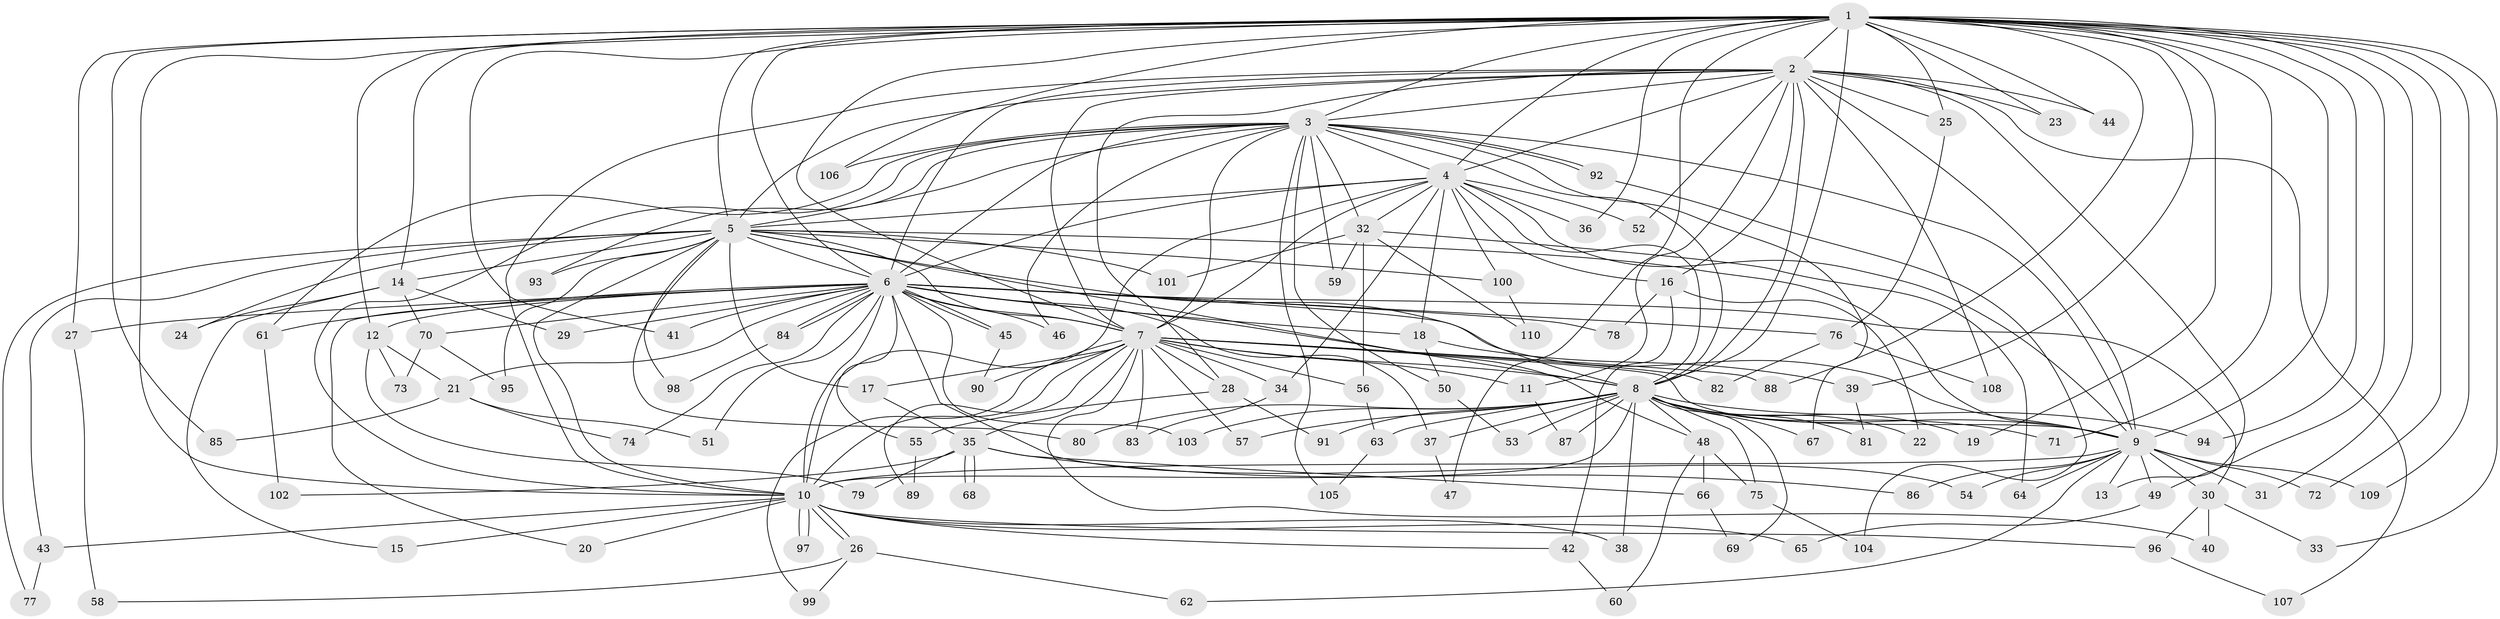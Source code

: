 // coarse degree distribution, {2: 0.32727272727272727, 17: 0.01818181818181818, 5: 0.10909090909090909, 15: 0.03636363636363636, 16: 0.01818181818181818, 3: 0.23636363636363636, 24: 0.01818181818181818, 6: 0.01818181818181818, 14: 0.01818181818181818, 19: 0.01818181818181818, 4: 0.07272727272727272, 18: 0.01818181818181818, 22: 0.01818181818181818, 1: 0.03636363636363636, 7: 0.01818181818181818, 20: 0.01818181818181818}
// Generated by graph-tools (version 1.1) at 2025/36/03/04/25 23:36:35]
// undirected, 110 vertices, 245 edges
graph export_dot {
  node [color=gray90,style=filled];
  1;
  2;
  3;
  4;
  5;
  6;
  7;
  8;
  9;
  10;
  11;
  12;
  13;
  14;
  15;
  16;
  17;
  18;
  19;
  20;
  21;
  22;
  23;
  24;
  25;
  26;
  27;
  28;
  29;
  30;
  31;
  32;
  33;
  34;
  35;
  36;
  37;
  38;
  39;
  40;
  41;
  42;
  43;
  44;
  45;
  46;
  47;
  48;
  49;
  50;
  51;
  52;
  53;
  54;
  55;
  56;
  57;
  58;
  59;
  60;
  61;
  62;
  63;
  64;
  65;
  66;
  67;
  68;
  69;
  70;
  71;
  72;
  73;
  74;
  75;
  76;
  77;
  78;
  79;
  80;
  81;
  82;
  83;
  84;
  85;
  86;
  87;
  88;
  89;
  90;
  91;
  92;
  93;
  94;
  95;
  96;
  97;
  98;
  99;
  100;
  101;
  102;
  103;
  104;
  105;
  106;
  107;
  108;
  109;
  110;
  1 -- 2;
  1 -- 3;
  1 -- 4;
  1 -- 5;
  1 -- 6;
  1 -- 7;
  1 -- 8;
  1 -- 9;
  1 -- 10;
  1 -- 12;
  1 -- 14;
  1 -- 19;
  1 -- 23;
  1 -- 25;
  1 -- 27;
  1 -- 31;
  1 -- 33;
  1 -- 36;
  1 -- 39;
  1 -- 41;
  1 -- 44;
  1 -- 47;
  1 -- 49;
  1 -- 71;
  1 -- 72;
  1 -- 85;
  1 -- 88;
  1 -- 94;
  1 -- 106;
  1 -- 109;
  2 -- 3;
  2 -- 4;
  2 -- 5;
  2 -- 6;
  2 -- 7;
  2 -- 8;
  2 -- 9;
  2 -- 10;
  2 -- 11;
  2 -- 13;
  2 -- 16;
  2 -- 23;
  2 -- 25;
  2 -- 28;
  2 -- 44;
  2 -- 52;
  2 -- 107;
  2 -- 108;
  3 -- 4;
  3 -- 5;
  3 -- 6;
  3 -- 7;
  3 -- 8;
  3 -- 9;
  3 -- 10;
  3 -- 32;
  3 -- 46;
  3 -- 50;
  3 -- 59;
  3 -- 61;
  3 -- 67;
  3 -- 92;
  3 -- 92;
  3 -- 93;
  3 -- 105;
  3 -- 106;
  4 -- 5;
  4 -- 6;
  4 -- 7;
  4 -- 8;
  4 -- 9;
  4 -- 10;
  4 -- 16;
  4 -- 18;
  4 -- 32;
  4 -- 34;
  4 -- 36;
  4 -- 52;
  4 -- 100;
  5 -- 6;
  5 -- 7;
  5 -- 8;
  5 -- 9;
  5 -- 10;
  5 -- 14;
  5 -- 17;
  5 -- 24;
  5 -- 43;
  5 -- 48;
  5 -- 77;
  5 -- 80;
  5 -- 93;
  5 -- 95;
  5 -- 98;
  5 -- 100;
  5 -- 101;
  6 -- 7;
  6 -- 8;
  6 -- 9;
  6 -- 10;
  6 -- 12;
  6 -- 18;
  6 -- 20;
  6 -- 21;
  6 -- 27;
  6 -- 29;
  6 -- 30;
  6 -- 37;
  6 -- 41;
  6 -- 45;
  6 -- 45;
  6 -- 46;
  6 -- 51;
  6 -- 54;
  6 -- 55;
  6 -- 61;
  6 -- 70;
  6 -- 74;
  6 -- 76;
  6 -- 78;
  6 -- 84;
  6 -- 84;
  6 -- 103;
  7 -- 8;
  7 -- 9;
  7 -- 10;
  7 -- 11;
  7 -- 17;
  7 -- 28;
  7 -- 34;
  7 -- 35;
  7 -- 40;
  7 -- 56;
  7 -- 57;
  7 -- 82;
  7 -- 83;
  7 -- 88;
  7 -- 89;
  7 -- 90;
  7 -- 99;
  8 -- 9;
  8 -- 10;
  8 -- 19;
  8 -- 22;
  8 -- 37;
  8 -- 38;
  8 -- 48;
  8 -- 53;
  8 -- 57;
  8 -- 63;
  8 -- 67;
  8 -- 69;
  8 -- 71;
  8 -- 75;
  8 -- 80;
  8 -- 81;
  8 -- 87;
  8 -- 91;
  8 -- 94;
  8 -- 103;
  9 -- 10;
  9 -- 13;
  9 -- 30;
  9 -- 31;
  9 -- 49;
  9 -- 54;
  9 -- 62;
  9 -- 64;
  9 -- 72;
  9 -- 86;
  9 -- 109;
  10 -- 15;
  10 -- 20;
  10 -- 26;
  10 -- 26;
  10 -- 38;
  10 -- 42;
  10 -- 43;
  10 -- 65;
  10 -- 96;
  10 -- 97;
  10 -- 97;
  11 -- 87;
  12 -- 21;
  12 -- 73;
  12 -- 79;
  14 -- 15;
  14 -- 24;
  14 -- 29;
  14 -- 70;
  16 -- 22;
  16 -- 42;
  16 -- 78;
  17 -- 35;
  18 -- 39;
  18 -- 50;
  21 -- 51;
  21 -- 74;
  21 -- 85;
  25 -- 76;
  26 -- 58;
  26 -- 62;
  26 -- 99;
  27 -- 58;
  28 -- 55;
  28 -- 91;
  30 -- 33;
  30 -- 40;
  30 -- 96;
  32 -- 56;
  32 -- 59;
  32 -- 64;
  32 -- 101;
  32 -- 110;
  34 -- 83;
  35 -- 66;
  35 -- 68;
  35 -- 68;
  35 -- 79;
  35 -- 86;
  35 -- 102;
  37 -- 47;
  39 -- 81;
  42 -- 60;
  43 -- 77;
  45 -- 90;
  48 -- 60;
  48 -- 66;
  48 -- 75;
  49 -- 65;
  50 -- 53;
  55 -- 89;
  56 -- 63;
  61 -- 102;
  63 -- 105;
  66 -- 69;
  70 -- 73;
  70 -- 95;
  75 -- 104;
  76 -- 82;
  76 -- 108;
  84 -- 98;
  92 -- 104;
  96 -- 107;
  100 -- 110;
}
